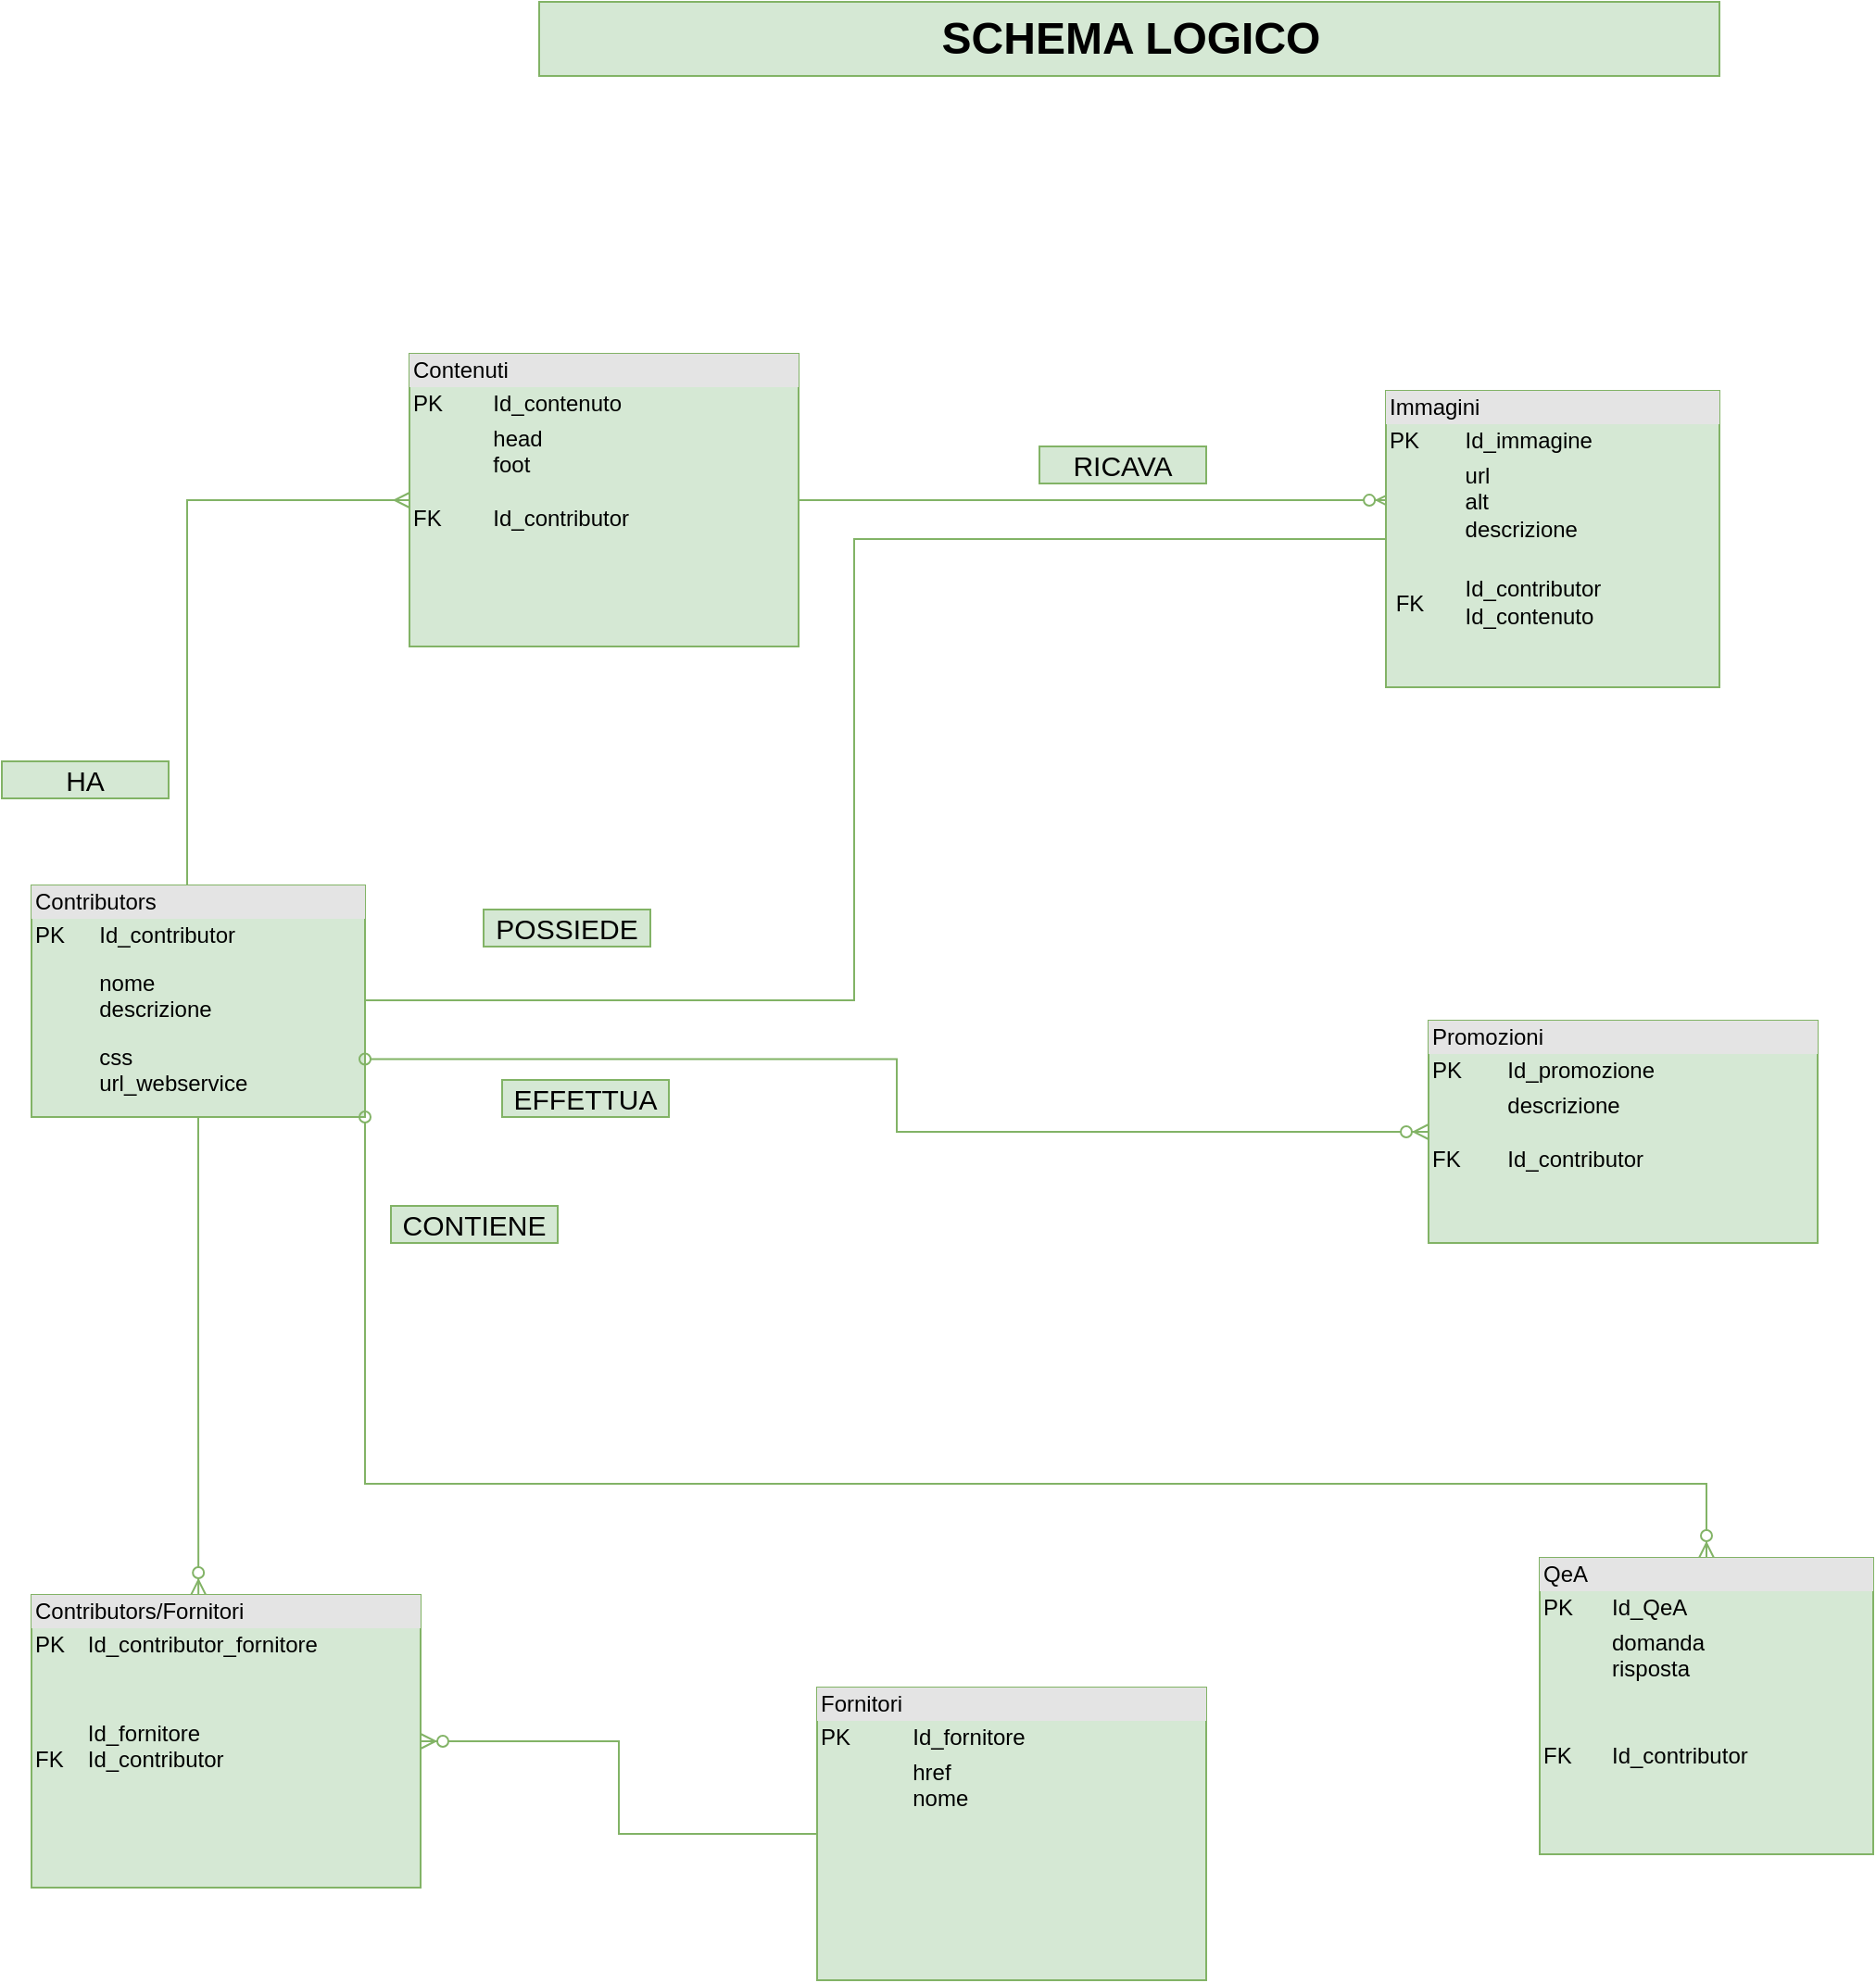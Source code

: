 <mxfile version="14.7.0" type="github">
  <diagram id="4s6eSc4ArDVzLWcO7xQc" name="Page-1">
    <mxGraphModel dx="315" dy="186" grid="1" gridSize="10" guides="1" tooltips="1" connect="1" arrows="1" fold="1" page="1" pageScale="1" pageWidth="3300" pageHeight="4681" math="0" shadow="0">
      <root>
        <mxCell id="0" />
        <mxCell id="1" parent="0" />
        <mxCell id="1Ayy-ImvBdCbo29pOIpd-18" style="edgeStyle=orthogonalEdgeStyle;rounded=0;orthogonalLoop=1;jettySize=auto;html=1;entryX=0.017;entryY=0.369;entryDx=0;entryDy=0;entryPerimeter=0;startArrow=none;startFill=0;endArrow=ERzeroToMany;endFill=1;fillColor=#d5e8d4;strokeColor=#82b366;" parent="1" source="1Ayy-ImvBdCbo29pOIpd-1" target="1Ayy-ImvBdCbo29pOIpd-8" edge="1">
          <mxGeometry relative="1" as="geometry" />
        </mxCell>
        <mxCell id="1Ayy-ImvBdCbo29pOIpd-1" value="&lt;div style=&quot;box-sizing: border-box ; width: 100% ; background: #e4e4e4 ; padding: 2px&quot;&gt;Contenuti&lt;/div&gt;&lt;table style=&quot;width: 100% ; font-size: 1em&quot; cellpadding=&quot;2&quot; cellspacing=&quot;0&quot;&gt;&lt;tbody&gt;&lt;tr&gt;&lt;td&gt;PK&lt;/td&gt;&lt;td&gt;Id_contenuto&lt;br&gt;&lt;/td&gt;&lt;/tr&gt;&lt;tr&gt;&lt;td&gt;&lt;br&gt;&lt;br&gt;&lt;br&gt;FK&lt;br&gt;&lt;br&gt;&lt;br&gt;&lt;br&gt;&lt;br&gt;&lt;br&gt;&lt;br&gt;&lt;br&gt;&lt;br&gt;&lt;/td&gt;&lt;td&gt;head&lt;br&gt;foot&lt;br&gt;&lt;br&gt;Id_contributor&lt;br&gt;&lt;br&gt;&lt;br&gt;&lt;br&gt;&lt;br&gt;&lt;br&gt;&lt;br&gt;&lt;br&gt;&lt;br&gt;&lt;/td&gt;&lt;/tr&gt;&lt;tr&gt;&lt;td&gt;&amp;nbsp;&lt;/td&gt;&lt;td&gt;&lt;br&gt;&lt;/td&gt;&lt;/tr&gt;&lt;/tbody&gt;&lt;/table&gt;" style="verticalAlign=top;align=left;overflow=fill;html=1;fillColor=#d5e8d4;strokeColor=#82b366;" parent="1" vertex="1">
          <mxGeometry x="1050" y="260" width="210" height="158" as="geometry" />
        </mxCell>
        <mxCell id="1Ayy-ImvBdCbo29pOIpd-3" style="edgeStyle=orthogonalEdgeStyle;rounded=0;orthogonalLoop=1;jettySize=auto;html=1;entryX=0;entryY=0.5;entryDx=0;entryDy=0;endArrow=ERmany;endFill=0;fillColor=#d5e8d4;strokeColor=#82b366;" parent="1" source="1Ayy-ImvBdCbo29pOIpd-5" target="1Ayy-ImvBdCbo29pOIpd-1" edge="1">
          <mxGeometry relative="1" as="geometry">
            <Array as="points">
              <mxPoint x="930" y="339" />
            </Array>
          </mxGeometry>
        </mxCell>
        <mxCell id="1Ayy-ImvBdCbo29pOIpd-4" style="edgeStyle=orthogonalEdgeStyle;rounded=0;orthogonalLoop=1;jettySize=auto;html=1;entryX=0;entryY=0.5;entryDx=0;entryDy=0;endArrow=none;endFill=0;fillColor=#d5e8d4;strokeColor=#82b366;exitX=1;exitY=0.25;exitDx=0;exitDy=0;" parent="1" source="1Ayy-ImvBdCbo29pOIpd-5" target="1Ayy-ImvBdCbo29pOIpd-8" edge="1">
          <mxGeometry relative="1" as="geometry">
            <Array as="points">
              <mxPoint x="1026" y="609" />
              <mxPoint x="1290" y="609" />
              <mxPoint x="1290" y="360" />
            </Array>
          </mxGeometry>
        </mxCell>
        <mxCell id="REID7qG2PEPntxgNcicc-2" style="edgeStyle=orthogonalEdgeStyle;rounded=0;orthogonalLoop=1;jettySize=auto;html=1;entryX=0.429;entryY=0;entryDx=0;entryDy=0;entryPerimeter=0;fillColor=#d5e8d4;strokeColor=#82b366;endArrow=ERzeroToMany;endFill=1;" edge="1" parent="1" source="1Ayy-ImvBdCbo29pOIpd-5" target="REID7qG2PEPntxgNcicc-1">
          <mxGeometry relative="1" as="geometry" />
        </mxCell>
        <mxCell id="1Ayy-ImvBdCbo29pOIpd-5" value="&lt;div style=&quot;box-sizing: border-box ; width: 100% ; background: #e4e4e4 ; padding: 2px&quot;&gt;Contributors&lt;/div&gt;&lt;table style=&quot;width: 100% ; font-size: 1em&quot; cellpadding=&quot;2&quot; cellspacing=&quot;0&quot;&gt;&lt;tbody&gt;&lt;tr&gt;&lt;td&gt;PK&lt;/td&gt;&lt;td&gt;Id_contributor&lt;br&gt;&lt;/td&gt;&lt;/tr&gt;&lt;tr&gt;&lt;td&gt;&lt;br&gt;&lt;br&gt;&lt;br&gt;&lt;/td&gt;&lt;td&gt;nome&lt;br&gt;descrizione&lt;/td&gt;&lt;/tr&gt;&lt;tr&gt;&lt;td&gt;&amp;nbsp;&lt;/td&gt;&lt;td&gt;css&lt;br&gt;url_webservice&lt;br&gt;&lt;br&gt;&lt;br&gt;&lt;br&gt;&lt;br&gt;&lt;br&gt;&lt;/td&gt;&lt;/tr&gt;&lt;/tbody&gt;&lt;/table&gt;" style="verticalAlign=top;align=left;overflow=fill;html=1;fillColor=#d5e8d4;strokeColor=#82b366;" parent="1" vertex="1">
          <mxGeometry x="846" y="547" width="180" height="125" as="geometry" />
        </mxCell>
        <mxCell id="1Ayy-ImvBdCbo29pOIpd-6" style="edgeStyle=orthogonalEdgeStyle;rounded=0;orthogonalLoop=1;jettySize=auto;html=1;entryX=1;entryY=1;entryDx=0;entryDy=0;startArrow=ERzeroToMany;startFill=1;endArrow=oval;endFill=0;fillColor=#d5e8d4;strokeColor=#82b366;" parent="1" source="1Ayy-ImvBdCbo29pOIpd-7" target="1Ayy-ImvBdCbo29pOIpd-5" edge="1">
          <mxGeometry relative="1" as="geometry">
            <Array as="points">
              <mxPoint x="1750" y="870" />
              <mxPoint x="1026" y="870" />
            </Array>
          </mxGeometry>
        </mxCell>
        <mxCell id="1Ayy-ImvBdCbo29pOIpd-7" value="&lt;div style=&quot;box-sizing: border-box ; width: 100% ; background: #e4e4e4 ; padding: 2px&quot;&gt;QeA&lt;/div&gt;&lt;table style=&quot;width: 100% ; font-size: 1em&quot; cellpadding=&quot;2&quot; cellspacing=&quot;0&quot;&gt;&lt;tbody&gt;&lt;tr&gt;&lt;td&gt;PK&lt;/td&gt;&lt;td&gt;Id_QeA&lt;br&gt;&lt;/td&gt;&lt;/tr&gt;&lt;tr&gt;&lt;td&gt;&lt;br&gt;&lt;/td&gt;&lt;td&gt;domanda&lt;br&gt;risposta&lt;br&gt;&lt;br&gt;&lt;/td&gt;&lt;/tr&gt;&lt;tr&gt;&lt;td&gt;&amp;nbsp;&lt;br&gt;FK&lt;/td&gt;&lt;td&gt;&lt;br&gt;Id_contributor&lt;br&gt;&lt;/td&gt;&lt;/tr&gt;&lt;/tbody&gt;&lt;/table&gt;" style="verticalAlign=top;align=left;overflow=fill;html=1;fillColor=#d5e8d4;strokeColor=#82b366;" parent="1" vertex="1">
          <mxGeometry x="1660" y="910" width="180" height="160" as="geometry" />
        </mxCell>
        <mxCell id="1Ayy-ImvBdCbo29pOIpd-8" value="&lt;div style=&quot;box-sizing: border-box ; width: 100% ; background: #e4e4e4 ; padding: 2px&quot;&gt;Immagini&lt;/div&gt;&lt;table style=&quot;width: 100% ; font-size: 1em&quot; cellpadding=&quot;2&quot; cellspacing=&quot;0&quot;&gt;&lt;tbody&gt;&lt;tr&gt;&lt;td&gt;PK&lt;/td&gt;&lt;td&gt;Id_immagine&lt;br&gt;&lt;/td&gt;&lt;/tr&gt;&lt;tr&gt;&lt;td&gt;&lt;br&gt;&lt;br&gt;&lt;/td&gt;&lt;td&gt;url&lt;br&gt;alt&lt;br&gt;descrizione&lt;br&gt;&lt;br&gt;&lt;/td&gt;&lt;/tr&gt;&lt;tr&gt;&lt;td&gt;&amp;nbsp;FK&lt;/td&gt;&lt;td&gt;Id_contributor&lt;br&gt;Id_contenuto&lt;/td&gt;&lt;/tr&gt;&lt;/tbody&gt;&lt;/table&gt;" style="verticalAlign=top;align=left;overflow=fill;html=1;fillColor=#d5e8d4;strokeColor=#82b366;" parent="1" vertex="1">
          <mxGeometry x="1577" y="280" width="180" height="160" as="geometry" />
        </mxCell>
        <mxCell id="1Ayy-ImvBdCbo29pOIpd-9" value="SCHEMA LOGICO" style="text;html=1;fontSize=24;fontStyle=1;verticalAlign=middle;align=center;rounded=0;sketch=0;fillColor=#d5e8d4;strokeColor=#82b366;" parent="1" vertex="1">
          <mxGeometry x="1120" y="70" width="637" height="40" as="geometry" />
        </mxCell>
        <mxCell id="1Ayy-ImvBdCbo29pOIpd-11" style="edgeStyle=orthogonalEdgeStyle;rounded=0;orthogonalLoop=1;jettySize=auto;html=1;entryX=1;entryY=0.75;entryDx=0;entryDy=0;endArrow=oval;endFill=0;startArrow=ERzeroToMany;startFill=1;fillColor=#d5e8d4;strokeColor=#82b366;" parent="1" source="1Ayy-ImvBdCbo29pOIpd-12" target="1Ayy-ImvBdCbo29pOIpd-5" edge="1">
          <mxGeometry relative="1" as="geometry" />
        </mxCell>
        <mxCell id="1Ayy-ImvBdCbo29pOIpd-12" value="&lt;div style=&quot;box-sizing: border-box ; width: 100% ; background: #e4e4e4 ; padding: 2px&quot;&gt;Promozioni&lt;/div&gt;&lt;table style=&quot;width: 100% ; font-size: 1em&quot; cellpadding=&quot;2&quot; cellspacing=&quot;0&quot;&gt;&lt;tbody&gt;&lt;tr&gt;&lt;td&gt;PK&lt;/td&gt;&lt;td&gt;Id_promozione&lt;br&gt;&lt;/td&gt;&lt;/tr&gt;&lt;tr&gt;&lt;td&gt;&lt;br&gt;&lt;br&gt;FK&lt;br&gt;&lt;br&gt;&lt;br&gt;&lt;br&gt;&lt;br&gt;&lt;br&gt;&lt;br&gt;&lt;br&gt;&lt;br&gt;&lt;/td&gt;&lt;td&gt;descrizione&lt;br&gt;&lt;br&gt;Id_contributor&lt;br&gt;&lt;br&gt;&lt;br&gt;&lt;br&gt;&lt;br&gt;&lt;br&gt;&lt;br&gt;&lt;br&gt;&lt;br&gt;&lt;/td&gt;&lt;/tr&gt;&lt;tr&gt;&lt;td&gt;&amp;nbsp;&lt;/td&gt;&lt;td&gt;&lt;br&gt;&lt;/td&gt;&lt;/tr&gt;&lt;/tbody&gt;&lt;/table&gt;" style="verticalAlign=top;align=left;overflow=fill;html=1;fillColor=#d5e8d4;strokeColor=#82b366;" parent="1" vertex="1">
          <mxGeometry x="1600" y="620" width="210" height="120" as="geometry" />
        </mxCell>
        <mxCell id="REID7qG2PEPntxgNcicc-3" style="edgeStyle=orthogonalEdgeStyle;rounded=0;orthogonalLoop=1;jettySize=auto;html=1;entryX=1;entryY=0.5;entryDx=0;entryDy=0;endArrow=ERzeroToMany;endFill=1;fillColor=#d5e8d4;strokeColor=#82b366;" edge="1" parent="1" source="1Ayy-ImvBdCbo29pOIpd-13" target="REID7qG2PEPntxgNcicc-1">
          <mxGeometry relative="1" as="geometry" />
        </mxCell>
        <mxCell id="1Ayy-ImvBdCbo29pOIpd-13" value="&lt;div style=&quot;box-sizing: border-box ; width: 100% ; background: #e4e4e4 ; padding: 2px&quot;&gt;Fornitori&lt;/div&gt;&lt;table style=&quot;width: 100% ; font-size: 1em&quot; cellpadding=&quot;2&quot; cellspacing=&quot;0&quot;&gt;&lt;tbody&gt;&lt;tr&gt;&lt;td&gt;PK&lt;/td&gt;&lt;td&gt;Id_fornitore&lt;br&gt;&lt;/td&gt;&lt;/tr&gt;&lt;tr&gt;&lt;td&gt;&lt;br&gt;&lt;br&gt;&lt;br&gt;&lt;br&gt;&lt;br&gt;&lt;br&gt;&lt;br&gt;&lt;br&gt;&lt;br&gt;&lt;br&gt;&lt;br&gt;&lt;br&gt;&lt;/td&gt;&lt;td&gt;href&lt;br&gt;nome&lt;br&gt;&lt;br&gt;&lt;br&gt;&lt;br&gt;&lt;br&gt;&lt;br&gt;&lt;br&gt;&lt;br&gt;&lt;br&gt;&lt;br&gt;&lt;br&gt;&lt;/td&gt;&lt;/tr&gt;&lt;tr&gt;&lt;td&gt;&amp;nbsp;&lt;/td&gt;&lt;td&gt;&lt;br&gt;&lt;/td&gt;&lt;/tr&gt;&lt;/tbody&gt;&lt;/table&gt;" style="verticalAlign=top;align=left;overflow=fill;html=1;fillColor=#d5e8d4;strokeColor=#82b366;" parent="1" vertex="1">
          <mxGeometry x="1270" y="980" width="210" height="158" as="geometry" />
        </mxCell>
        <mxCell id="1Ayy-ImvBdCbo29pOIpd-14" value="&lt;span style=&quot;font-size: 15px&quot;&gt;EFFETTUA&lt;/span&gt;" style="text;html=1;align=center;verticalAlign=middle;whiteSpace=wrap;rounded=0;fillColor=#d5e8d4;strokeColor=#82b366;" parent="1" vertex="1">
          <mxGeometry x="1100" y="652" width="90" height="20" as="geometry" />
        </mxCell>
        <mxCell id="1Ayy-ImvBdCbo29pOIpd-15" value="&lt;span style=&quot;font-size: 15px&quot;&gt;POSSIEDE&lt;/span&gt;" style="text;html=1;align=center;verticalAlign=middle;whiteSpace=wrap;rounded=0;fillColor=#d5e8d4;strokeColor=#82b366;" parent="1" vertex="1">
          <mxGeometry x="1090" y="560" width="90" height="20" as="geometry" />
        </mxCell>
        <mxCell id="1Ayy-ImvBdCbo29pOIpd-16" value="&lt;span style=&quot;font-size: 15px&quot;&gt;HA&lt;/span&gt;" style="text;html=1;align=center;verticalAlign=middle;whiteSpace=wrap;rounded=0;fillColor=#d5e8d4;strokeColor=#82b366;" parent="1" vertex="1">
          <mxGeometry x="830" y="480" width="90" height="20" as="geometry" />
        </mxCell>
        <mxCell id="1Ayy-ImvBdCbo29pOIpd-17" value="&lt;span style=&quot;font-size: 15px&quot;&gt;CONTIENE&lt;/span&gt;" style="text;html=1;align=center;verticalAlign=middle;whiteSpace=wrap;rounded=0;fillColor=#d5e8d4;strokeColor=#82b366;" parent="1" vertex="1">
          <mxGeometry x="1040" y="720" width="90" height="20" as="geometry" />
        </mxCell>
        <mxCell id="1Ayy-ImvBdCbo29pOIpd-19" value="&lt;span style=&quot;font-size: 15px&quot;&gt;RICAVA&lt;/span&gt;" style="text;html=1;align=center;verticalAlign=middle;whiteSpace=wrap;rounded=0;fillColor=#d5e8d4;strokeColor=#82b366;" parent="1" vertex="1">
          <mxGeometry x="1390" y="310" width="90" height="20" as="geometry" />
        </mxCell>
        <mxCell id="REID7qG2PEPntxgNcicc-1" value="&lt;div style=&quot;box-sizing: border-box ; width: 100% ; background: #e4e4e4 ; padding: 2px&quot;&gt;Contributors/Fornitori&amp;nbsp;&lt;/div&gt;&lt;table style=&quot;width: 100% ; font-size: 1em&quot; cellpadding=&quot;2&quot; cellspacing=&quot;0&quot;&gt;&lt;tbody&gt;&lt;tr&gt;&lt;td&gt;PK&lt;/td&gt;&lt;td&gt;Id_contributor_fornitore&lt;br&gt;&lt;/td&gt;&lt;/tr&gt;&lt;tr&gt;&lt;td&gt;&lt;br&gt;&lt;br&gt;&lt;br&gt;FK&lt;br&gt;&lt;br&gt;&lt;br&gt;&lt;br&gt;&lt;br&gt;&lt;br&gt;&lt;br&gt;&lt;br&gt;&lt;br&gt;&lt;/td&gt;&lt;td&gt;&lt;br&gt;&lt;br&gt;Id_fornitore&lt;br&gt;Id_contributor&lt;br&gt;&lt;br&gt;&lt;br&gt;&lt;br&gt;&lt;br&gt;&lt;br&gt;&lt;br&gt;&lt;br&gt;&lt;br&gt;&lt;/td&gt;&lt;/tr&gt;&lt;tr&gt;&lt;td&gt;&amp;nbsp;&lt;/td&gt;&lt;td&gt;&lt;br&gt;&lt;/td&gt;&lt;/tr&gt;&lt;/tbody&gt;&lt;/table&gt;" style="verticalAlign=top;align=left;overflow=fill;html=1;fillColor=#d5e8d4;strokeColor=#82b366;" vertex="1" parent="1">
          <mxGeometry x="846" y="930" width="210" height="158" as="geometry" />
        </mxCell>
      </root>
    </mxGraphModel>
  </diagram>
</mxfile>
